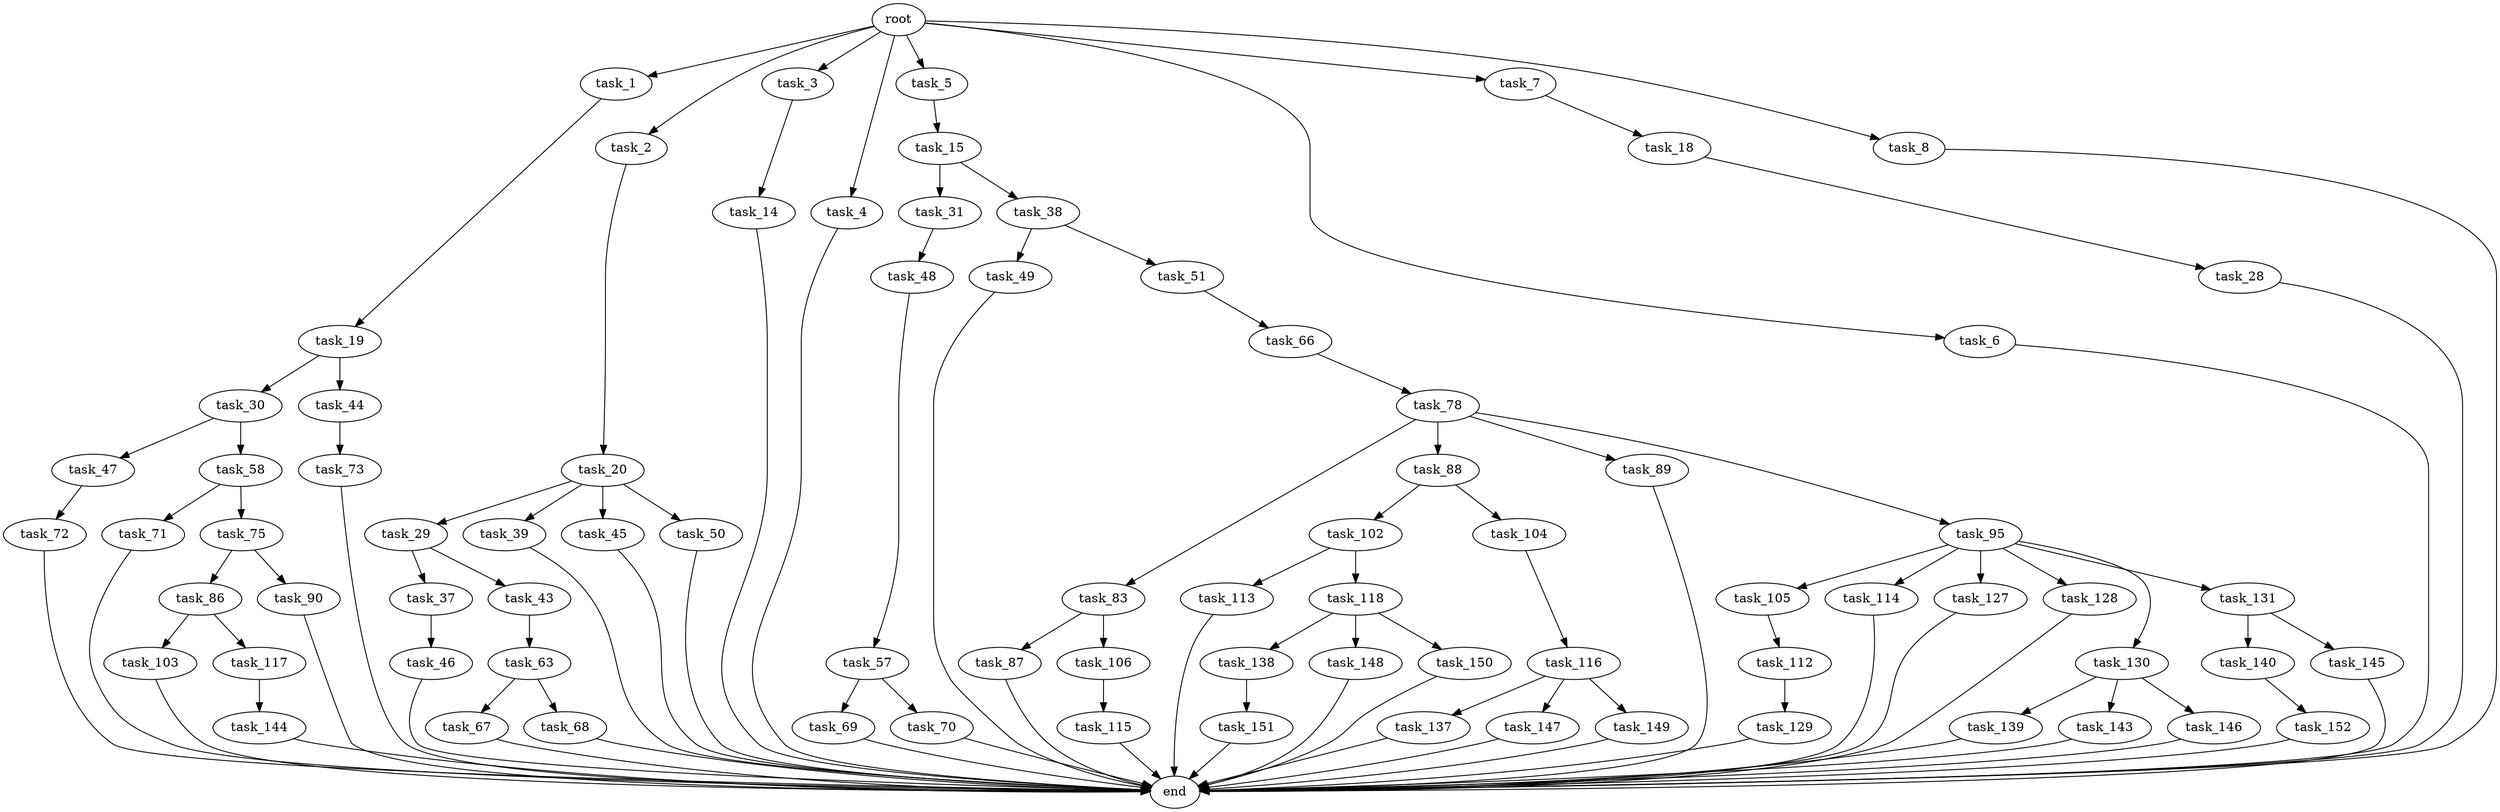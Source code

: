 digraph G {
  root [size="0.000000"];
  task_1 [size="28143366399.000000"];
  task_2 [size="73753058803.000000"];
  task_3 [size="15320414249.000000"];
  task_4 [size="368293445632.000000"];
  task_5 [size="368293445632.000000"];
  task_6 [size="1073741824000.000000"];
  task_7 [size="2871825869.000000"];
  task_8 [size="134217728000.000000"];
  task_14 [size="239647692299.000000"];
  task_15 [size="549755813888.000000"];
  task_18 [size="8589934592.000000"];
  task_19 [size="549755813888.000000"];
  task_20 [size="325734625828.000000"];
  task_28 [size="8589934592.000000"];
  task_29 [size="4924028840.000000"];
  task_30 [size="42855568246.000000"];
  task_31 [size="43968903707.000000"];
  task_37 [size="36918147177.000000"];
  task_38 [size="68719476736.000000"];
  task_39 [size="607009779906.000000"];
  task_43 [size="8755412287.000000"];
  task_44 [size="301585043361.000000"];
  task_45 [size="68719476736.000000"];
  task_46 [size="963922316.000000"];
  task_47 [size="134217728000.000000"];
  task_48 [size="231928233984.000000"];
  task_49 [size="132594479390.000000"];
  task_50 [size="549755813888.000000"];
  task_51 [size="177327773565.000000"];
  task_57 [size="1929466602.000000"];
  task_58 [size="34048644863.000000"];
  task_63 [size="11721167699.000000"];
  task_66 [size="4048633923.000000"];
  task_67 [size="8589934592.000000"];
  task_68 [size="10726814240.000000"];
  task_69 [size="73087580974.000000"];
  task_70 [size="4842961029.000000"];
  task_71 [size="2712818144.000000"];
  task_72 [size="134217728000.000000"];
  task_73 [size="68719476736.000000"];
  task_75 [size="238250034911.000000"];
  task_78 [size="1595645161.000000"];
  task_83 [size="976425621938.000000"];
  task_86 [size="9244101520.000000"];
  task_87 [size="22829285015.000000"];
  task_88 [size="112857132634.000000"];
  task_89 [size="8925847950.000000"];
  task_90 [size="368293445632.000000"];
  task_95 [size="549755813888.000000"];
  task_102 [size="28991029248.000000"];
  task_103 [size="8147563065.000000"];
  task_104 [size="1598923608.000000"];
  task_105 [size="8589934592.000000"];
  task_106 [size="28991029248.000000"];
  task_112 [size="10113434273.000000"];
  task_113 [size="8589934592.000000"];
  task_114 [size="549755813888.000000"];
  task_115 [size="3768385259.000000"];
  task_116 [size="408177301555.000000"];
  task_117 [size="117037372920.000000"];
  task_118 [size="995327260931.000000"];
  task_127 [size="782757789696.000000"];
  task_128 [size="1073741824000.000000"];
  task_129 [size="211539997422.000000"];
  task_130 [size="1073741824000.000000"];
  task_131 [size="1970623056.000000"];
  task_137 [size="177698102194.000000"];
  task_138 [size="28991029248.000000"];
  task_139 [size="368293445632.000000"];
  task_140 [size="37183032243.000000"];
  task_143 [size="25733563410.000000"];
  task_144 [size="782757789696.000000"];
  task_145 [size="15596494313.000000"];
  task_146 [size="40198815738.000000"];
  task_147 [size="549755813888.000000"];
  task_148 [size="300877152996.000000"];
  task_149 [size="549755813888.000000"];
  task_150 [size="672335723720.000000"];
  task_151 [size="1326489574.000000"];
  task_152 [size="3000220364.000000"];
  end [size="0.000000"];

  root -> task_1 [size="1.000000"];
  root -> task_2 [size="1.000000"];
  root -> task_3 [size="1.000000"];
  root -> task_4 [size="1.000000"];
  root -> task_5 [size="1.000000"];
  root -> task_6 [size="1.000000"];
  root -> task_7 [size="1.000000"];
  root -> task_8 [size="1.000000"];
  task_1 -> task_19 [size="536870912.000000"];
  task_2 -> task_20 [size="75497472.000000"];
  task_3 -> task_14 [size="301989888.000000"];
  task_4 -> end [size="1.000000"];
  task_5 -> task_15 [size="411041792.000000"];
  task_6 -> end [size="1.000000"];
  task_7 -> task_18 [size="301989888.000000"];
  task_8 -> end [size="1.000000"];
  task_14 -> end [size="1.000000"];
  task_15 -> task_31 [size="536870912.000000"];
  task_15 -> task_38 [size="536870912.000000"];
  task_18 -> task_28 [size="33554432.000000"];
  task_19 -> task_30 [size="536870912.000000"];
  task_19 -> task_44 [size="536870912.000000"];
  task_20 -> task_29 [size="209715200.000000"];
  task_20 -> task_39 [size="209715200.000000"];
  task_20 -> task_45 [size="209715200.000000"];
  task_20 -> task_50 [size="209715200.000000"];
  task_28 -> end [size="1.000000"];
  task_29 -> task_37 [size="134217728.000000"];
  task_29 -> task_43 [size="134217728.000000"];
  task_30 -> task_47 [size="75497472.000000"];
  task_30 -> task_58 [size="75497472.000000"];
  task_31 -> task_48 [size="838860800.000000"];
  task_37 -> task_46 [size="679477248.000000"];
  task_38 -> task_49 [size="134217728.000000"];
  task_38 -> task_51 [size="134217728.000000"];
  task_39 -> end [size="1.000000"];
  task_43 -> task_63 [size="838860800.000000"];
  task_44 -> task_73 [size="411041792.000000"];
  task_45 -> end [size="1.000000"];
  task_46 -> end [size="1.000000"];
  task_47 -> task_72 [size="209715200.000000"];
  task_48 -> task_57 [size="301989888.000000"];
  task_49 -> end [size="1.000000"];
  task_50 -> end [size="1.000000"];
  task_51 -> task_66 [size="209715200.000000"];
  task_57 -> task_69 [size="33554432.000000"];
  task_57 -> task_70 [size="33554432.000000"];
  task_58 -> task_71 [size="536870912.000000"];
  task_58 -> task_75 [size="536870912.000000"];
  task_63 -> task_67 [size="411041792.000000"];
  task_63 -> task_68 [size="411041792.000000"];
  task_66 -> task_78 [size="301989888.000000"];
  task_67 -> end [size="1.000000"];
  task_68 -> end [size="1.000000"];
  task_69 -> end [size="1.000000"];
  task_70 -> end [size="1.000000"];
  task_71 -> end [size="1.000000"];
  task_72 -> end [size="1.000000"];
  task_73 -> end [size="1.000000"];
  task_75 -> task_86 [size="679477248.000000"];
  task_75 -> task_90 [size="679477248.000000"];
  task_78 -> task_83 [size="33554432.000000"];
  task_78 -> task_88 [size="33554432.000000"];
  task_78 -> task_89 [size="33554432.000000"];
  task_78 -> task_95 [size="33554432.000000"];
  task_83 -> task_87 [size="838860800.000000"];
  task_83 -> task_106 [size="838860800.000000"];
  task_86 -> task_103 [size="679477248.000000"];
  task_86 -> task_117 [size="679477248.000000"];
  task_87 -> end [size="1.000000"];
  task_88 -> task_102 [size="301989888.000000"];
  task_88 -> task_104 [size="301989888.000000"];
  task_89 -> end [size="1.000000"];
  task_90 -> end [size="1.000000"];
  task_95 -> task_105 [size="536870912.000000"];
  task_95 -> task_114 [size="536870912.000000"];
  task_95 -> task_127 [size="536870912.000000"];
  task_95 -> task_128 [size="536870912.000000"];
  task_95 -> task_130 [size="536870912.000000"];
  task_95 -> task_131 [size="536870912.000000"];
  task_102 -> task_113 [size="75497472.000000"];
  task_102 -> task_118 [size="75497472.000000"];
  task_103 -> end [size="1.000000"];
  task_104 -> task_116 [size="33554432.000000"];
  task_105 -> task_112 [size="33554432.000000"];
  task_106 -> task_115 [size="75497472.000000"];
  task_112 -> task_129 [size="411041792.000000"];
  task_113 -> end [size="1.000000"];
  task_114 -> end [size="1.000000"];
  task_115 -> end [size="1.000000"];
  task_116 -> task_137 [size="838860800.000000"];
  task_116 -> task_147 [size="838860800.000000"];
  task_116 -> task_149 [size="838860800.000000"];
  task_117 -> task_144 [size="134217728.000000"];
  task_118 -> task_138 [size="679477248.000000"];
  task_118 -> task_148 [size="679477248.000000"];
  task_118 -> task_150 [size="679477248.000000"];
  task_127 -> end [size="1.000000"];
  task_128 -> end [size="1.000000"];
  task_129 -> end [size="1.000000"];
  task_130 -> task_139 [size="838860800.000000"];
  task_130 -> task_143 [size="838860800.000000"];
  task_130 -> task_146 [size="838860800.000000"];
  task_131 -> task_140 [size="134217728.000000"];
  task_131 -> task_145 [size="134217728.000000"];
  task_137 -> end [size="1.000000"];
  task_138 -> task_151 [size="75497472.000000"];
  task_139 -> end [size="1.000000"];
  task_140 -> task_152 [size="134217728.000000"];
  task_143 -> end [size="1.000000"];
  task_144 -> end [size="1.000000"];
  task_145 -> end [size="1.000000"];
  task_146 -> end [size="1.000000"];
  task_147 -> end [size="1.000000"];
  task_148 -> end [size="1.000000"];
  task_149 -> end [size="1.000000"];
  task_150 -> end [size="1.000000"];
  task_151 -> end [size="1.000000"];
  task_152 -> end [size="1.000000"];
}
